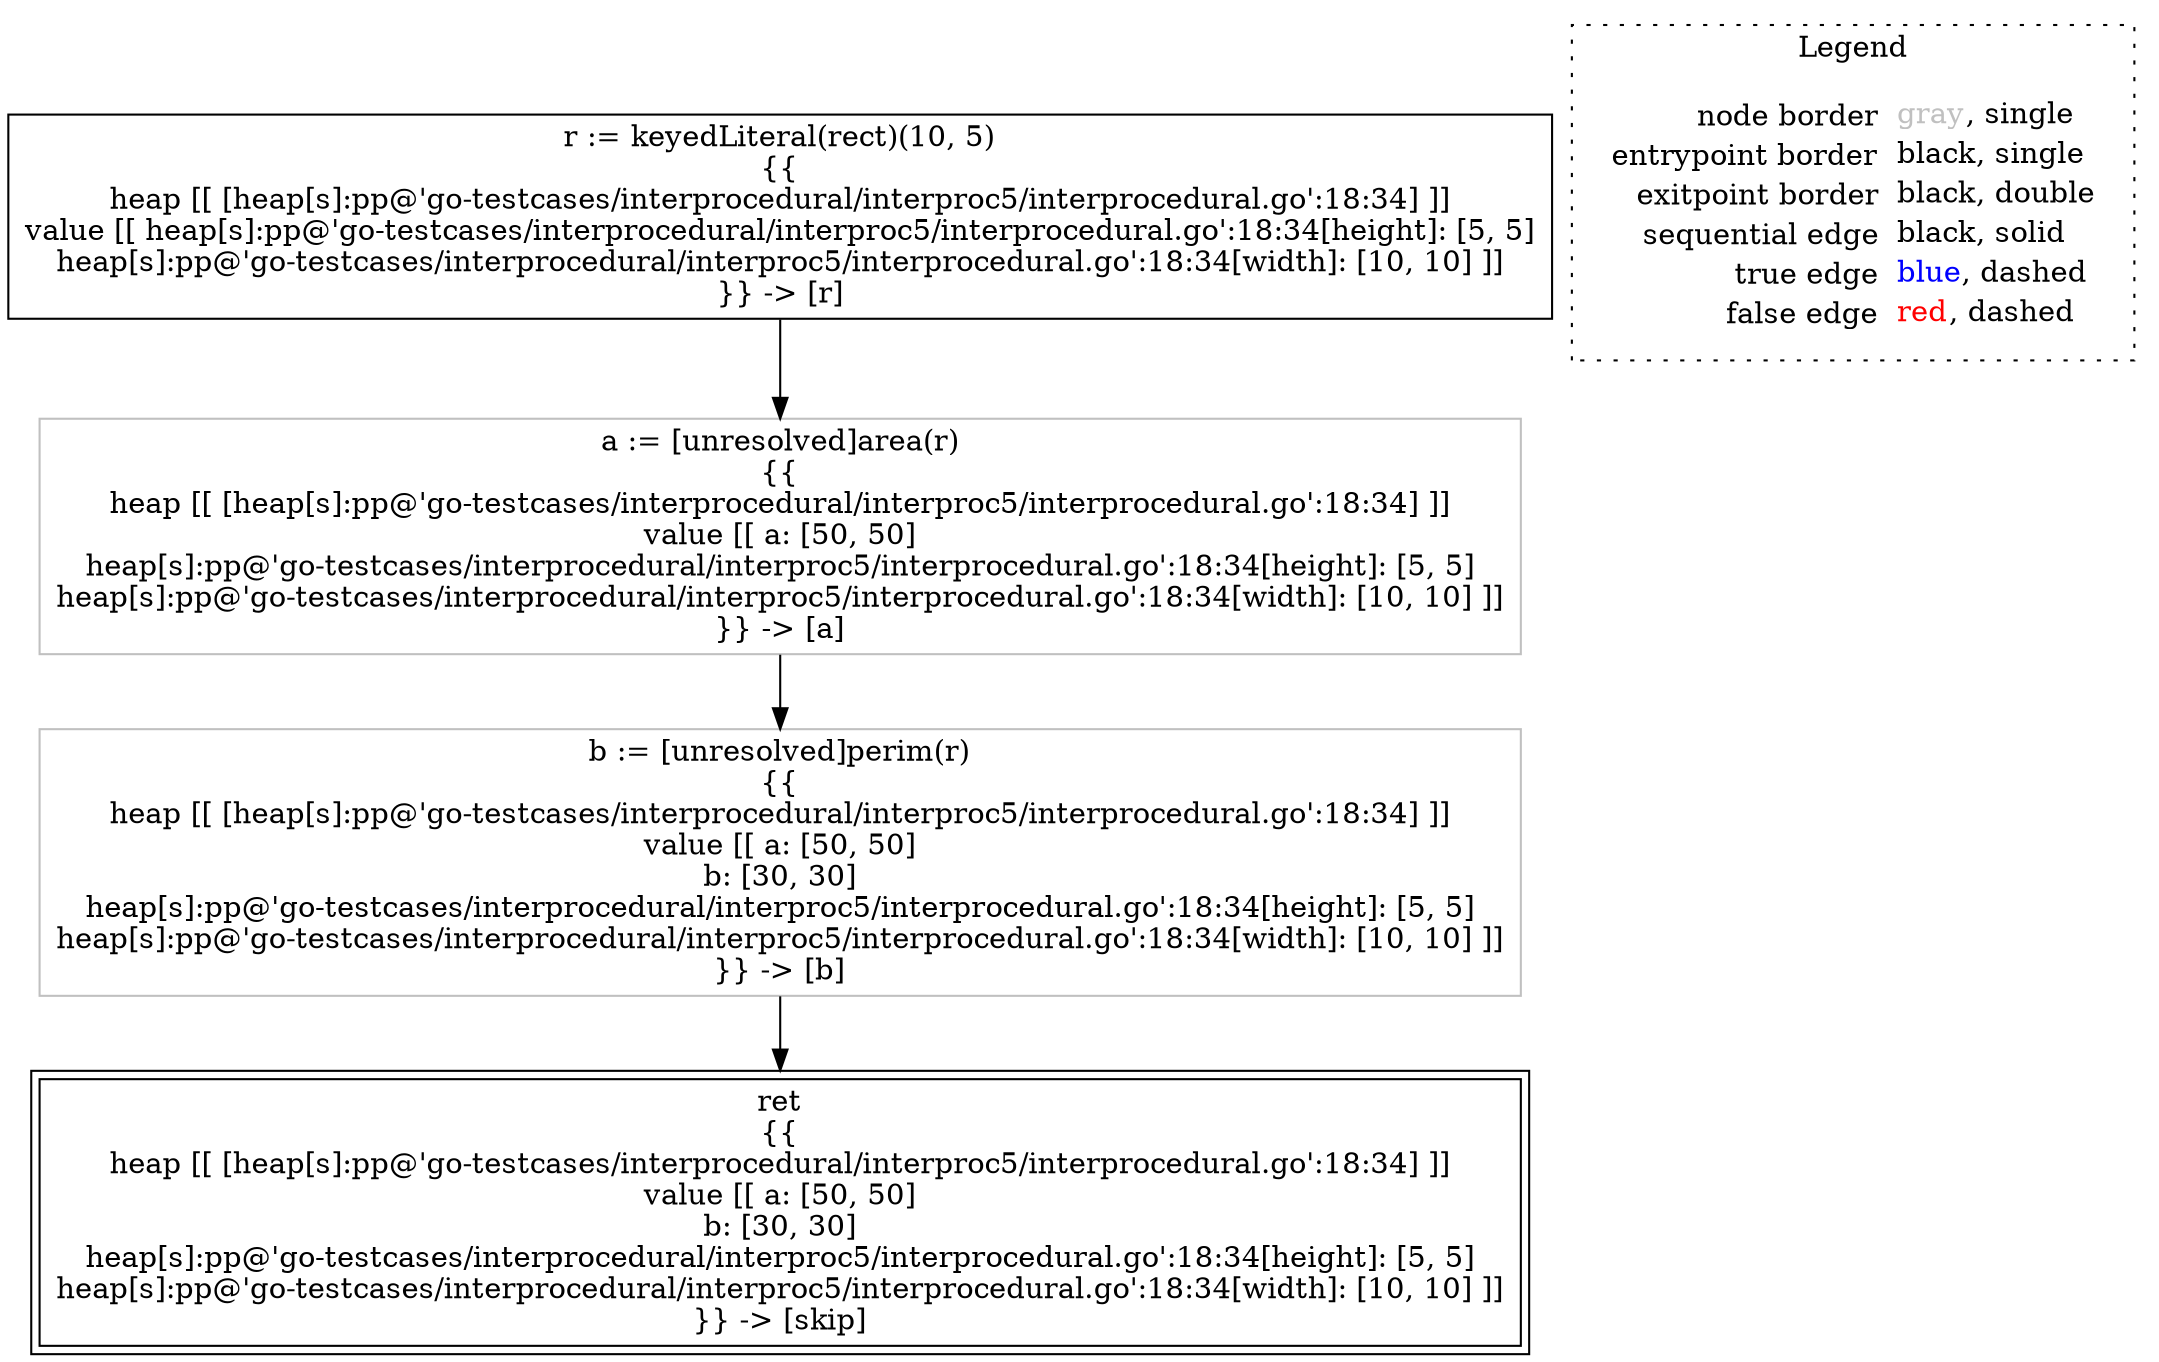 digraph {
	"node0" [shape="rect",color="black",label=<r := keyedLiteral(rect)(10, 5)<BR/>{{<BR/>heap [[ [heap[s]:pp@'go-testcases/interprocedural/interproc5/interprocedural.go':18:34] ]]<BR/>value [[ heap[s]:pp@'go-testcases/interprocedural/interproc5/interprocedural.go':18:34[height]: [5, 5]<BR/>heap[s]:pp@'go-testcases/interprocedural/interproc5/interprocedural.go':18:34[width]: [10, 10] ]]<BR/>}} -&gt; [r]>];
	"node1" [shape="rect",color="gray",label=<a := [unresolved]area(r)<BR/>{{<BR/>heap [[ [heap[s]:pp@'go-testcases/interprocedural/interproc5/interprocedural.go':18:34] ]]<BR/>value [[ a: [50, 50]<BR/>heap[s]:pp@'go-testcases/interprocedural/interproc5/interprocedural.go':18:34[height]: [5, 5]<BR/>heap[s]:pp@'go-testcases/interprocedural/interproc5/interprocedural.go':18:34[width]: [10, 10] ]]<BR/>}} -&gt; [a]>];
	"node2" [shape="rect",color="gray",label=<b := [unresolved]perim(r)<BR/>{{<BR/>heap [[ [heap[s]:pp@'go-testcases/interprocedural/interproc5/interprocedural.go':18:34] ]]<BR/>value [[ a: [50, 50]<BR/>b: [30, 30]<BR/>heap[s]:pp@'go-testcases/interprocedural/interproc5/interprocedural.go':18:34[height]: [5, 5]<BR/>heap[s]:pp@'go-testcases/interprocedural/interproc5/interprocedural.go':18:34[width]: [10, 10] ]]<BR/>}} -&gt; [b]>];
	"node3" [shape="rect",color="black",peripheries="2",label=<ret<BR/>{{<BR/>heap [[ [heap[s]:pp@'go-testcases/interprocedural/interproc5/interprocedural.go':18:34] ]]<BR/>value [[ a: [50, 50]<BR/>b: [30, 30]<BR/>heap[s]:pp@'go-testcases/interprocedural/interproc5/interprocedural.go':18:34[height]: [5, 5]<BR/>heap[s]:pp@'go-testcases/interprocedural/interproc5/interprocedural.go':18:34[width]: [10, 10] ]]<BR/>}} -&gt; [skip]>];
	"node1" -> "node2" [color="black"];
	"node0" -> "node1" [color="black"];
	"node2" -> "node3" [color="black"];
subgraph cluster_legend {
	label="Legend";
	style=dotted;
	node [shape=plaintext];
	"legend" [label=<<table border="0" cellpadding="2" cellspacing="0" cellborder="0"><tr><td align="right">node border&nbsp;</td><td align="left"><font color="gray">gray</font>, single</td></tr><tr><td align="right">entrypoint border&nbsp;</td><td align="left"><font color="black">black</font>, single</td></tr><tr><td align="right">exitpoint border&nbsp;</td><td align="left"><font color="black">black</font>, double</td></tr><tr><td align="right">sequential edge&nbsp;</td><td align="left"><font color="black">black</font>, solid</td></tr><tr><td align="right">true edge&nbsp;</td><td align="left"><font color="blue">blue</font>, dashed</td></tr><tr><td align="right">false edge&nbsp;</td><td align="left"><font color="red">red</font>, dashed</td></tr></table>>];
}

}
